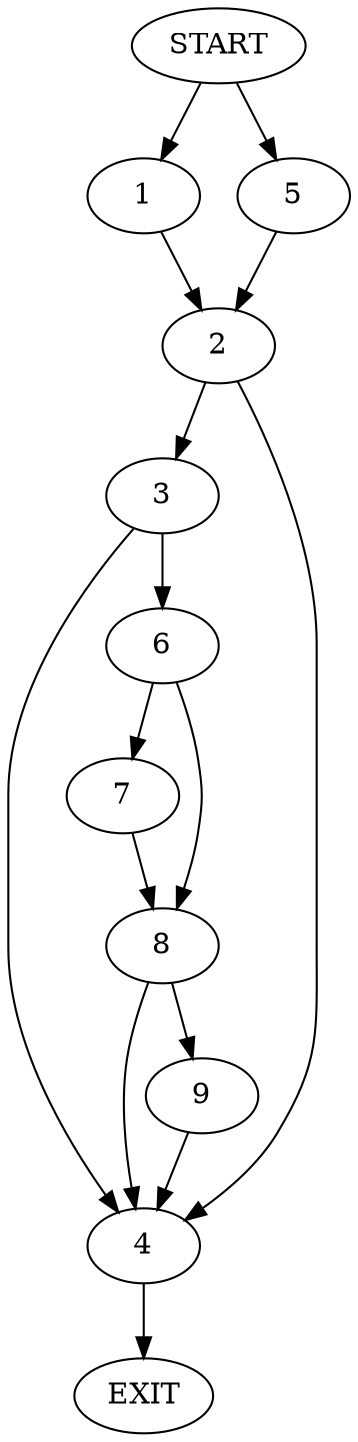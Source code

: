 digraph {
0 [label="START"]
10 [label="EXIT"]
0 -> 1
1 -> 2
2 -> 3
2 -> 4
0 -> 5
5 -> 2
3 -> 4
3 -> 6
4 -> 10
6 -> 7
6 -> 8
7 -> 8
8 -> 4
8 -> 9
9 -> 4
}

